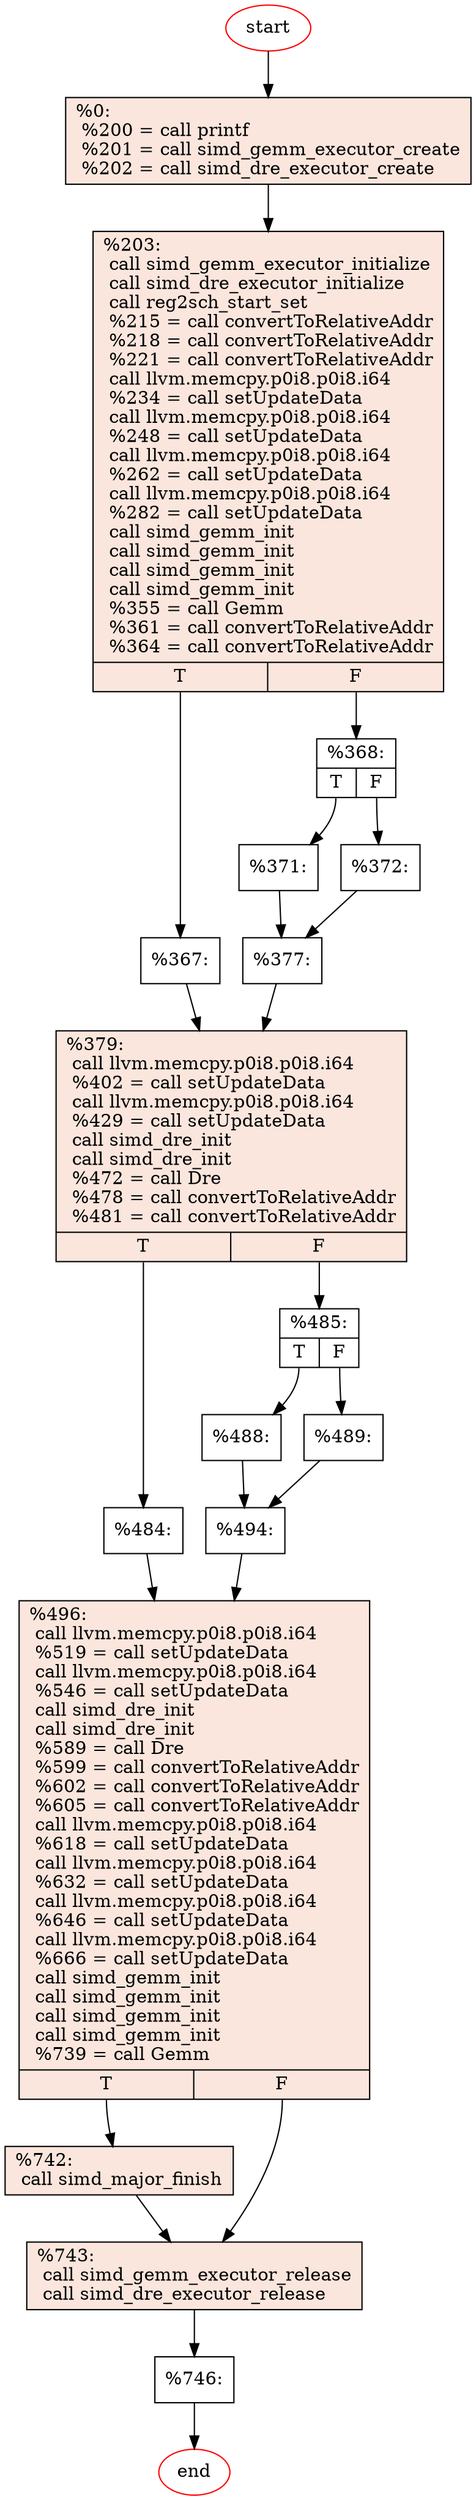 digraph "foo" {
	node_0000[shape=record, style=filled, fillcolor="#f3c7b170", label="{%0:\l %200 = call printf\l %201 = call simd_gemm_executor_create\l %202 = call simd_dre_executor_create\l}"]
	node_0001[shape=record, style=filled, fillcolor="#f3c7b170", label="{%203:\l call simd_gemm_executor_initialize\l call simd_dre_executor_initialize\l call reg2sch_start_set\l %215 = call convertToRelativeAddr\l %218 = call convertToRelativeAddr\l %221 = call convertToRelativeAddr\l call llvm.memcpy.p0i8.p0i8.i64\l %234 = call setUpdateData\l call llvm.memcpy.p0i8.p0i8.i64\l %248 = call setUpdateData\l call llvm.memcpy.p0i8.p0i8.i64\l %262 = call setUpdateData\l call llvm.memcpy.p0i8.p0i8.i64\l %282 = call setUpdateData\l call simd_gemm_init\l call simd_gemm_init\l call simd_gemm_init\l call simd_gemm_init\l %355 = call Gemm\l %361 = call convertToRelativeAddr\l %364 = call convertToRelativeAddr\l|{<s0>T|<s1>F}}"]
	node_0002[shape=record, label="%367:\l"]
	node_0003[shape=record, label="{%368:\l|{<s0>T|<s1>F}}"]
	node_0004[shape=record, label="%371:\l"]
	node_0005[shape=record, label="%372:\l"]
	node_0006[shape=record, label="%377:\l"]
	node_0007[shape=record, style=filled, fillcolor="#f3c7b170", label="{%379:\l call llvm.memcpy.p0i8.p0i8.i64\l %402 = call setUpdateData\l call llvm.memcpy.p0i8.p0i8.i64\l %429 = call setUpdateData\l call simd_dre_init\l call simd_dre_init\l %472 = call Dre\l %478 = call convertToRelativeAddr\l %481 = call convertToRelativeAddr\l|{<s0>T|<s1>F}}"]
	node_0008[shape=record, label="%484:\l"]
	node_0009[shape=record, label="{%485:\l|{<s0>T|<s1>F}}"]
	node_0010[shape=record, label="%488:\l"]
	node_0011[shape=record, label="%489:\l"]
	node_0012[shape=record, label="%494:\l"]
	node_0013[shape=record, style=filled, fillcolor="#f3c7b170", label="{%496:\l call llvm.memcpy.p0i8.p0i8.i64\l %519 = call setUpdateData\l call llvm.memcpy.p0i8.p0i8.i64\l %546 = call setUpdateData\l call simd_dre_init\l call simd_dre_init\l %589 = call Dre\l %599 = call convertToRelativeAddr\l %602 = call convertToRelativeAddr\l %605 = call convertToRelativeAddr\l call llvm.memcpy.p0i8.p0i8.i64\l %618 = call setUpdateData\l call llvm.memcpy.p0i8.p0i8.i64\l %632 = call setUpdateData\l call llvm.memcpy.p0i8.p0i8.i64\l %646 = call setUpdateData\l call llvm.memcpy.p0i8.p0i8.i64\l %666 = call setUpdateData\l call simd_gemm_init\l call simd_gemm_init\l call simd_gemm_init\l call simd_gemm_init\l %739 = call Gemm\l|{<s0>T|<s1>F}}"]
	node_0014[shape=record, style=filled, fillcolor="#f3c7b170", label="{%742:\l call simd_major_finish\l}"]
	node_0015[shape=record, style=filled, fillcolor="#f3c7b170", label="{%743:\l call simd_gemm_executor_release\l call simd_dre_executor_release\l}"]
	node_0016[shape=record, label="%746:\l"]
	start[shape=ellipse, label="start", color=red]
	end[shape=ellipse, label="end", color=red]
	node_0000 -> node_0001 
	node_0001:s0 -> node_0002 
	node_0001:s1 -> node_0003 
	node_0002 -> node_0007 
	node_0003:s0 -> node_0004 
	node_0003:s1 -> node_0005 
	node_0004 -> node_0006 
	node_0005 -> node_0006 
	node_0006 -> node_0007 
	node_0007:s0 -> node_0008 
	node_0007:s1 -> node_0009 
	node_0008 -> node_0013 
	node_0009:s0 -> node_0010 
	node_0009:s1 -> node_0011 
	node_0010 -> node_0012 
	node_0011 -> node_0012 
	node_0012 -> node_0013 
	node_0013:s0 -> node_0014 
	node_0013:s1 -> node_0015 
	node_0014 -> node_0015 
	node_0015 -> node_0016 
	start -> node_0000 
	node_0016 -> end 
}

